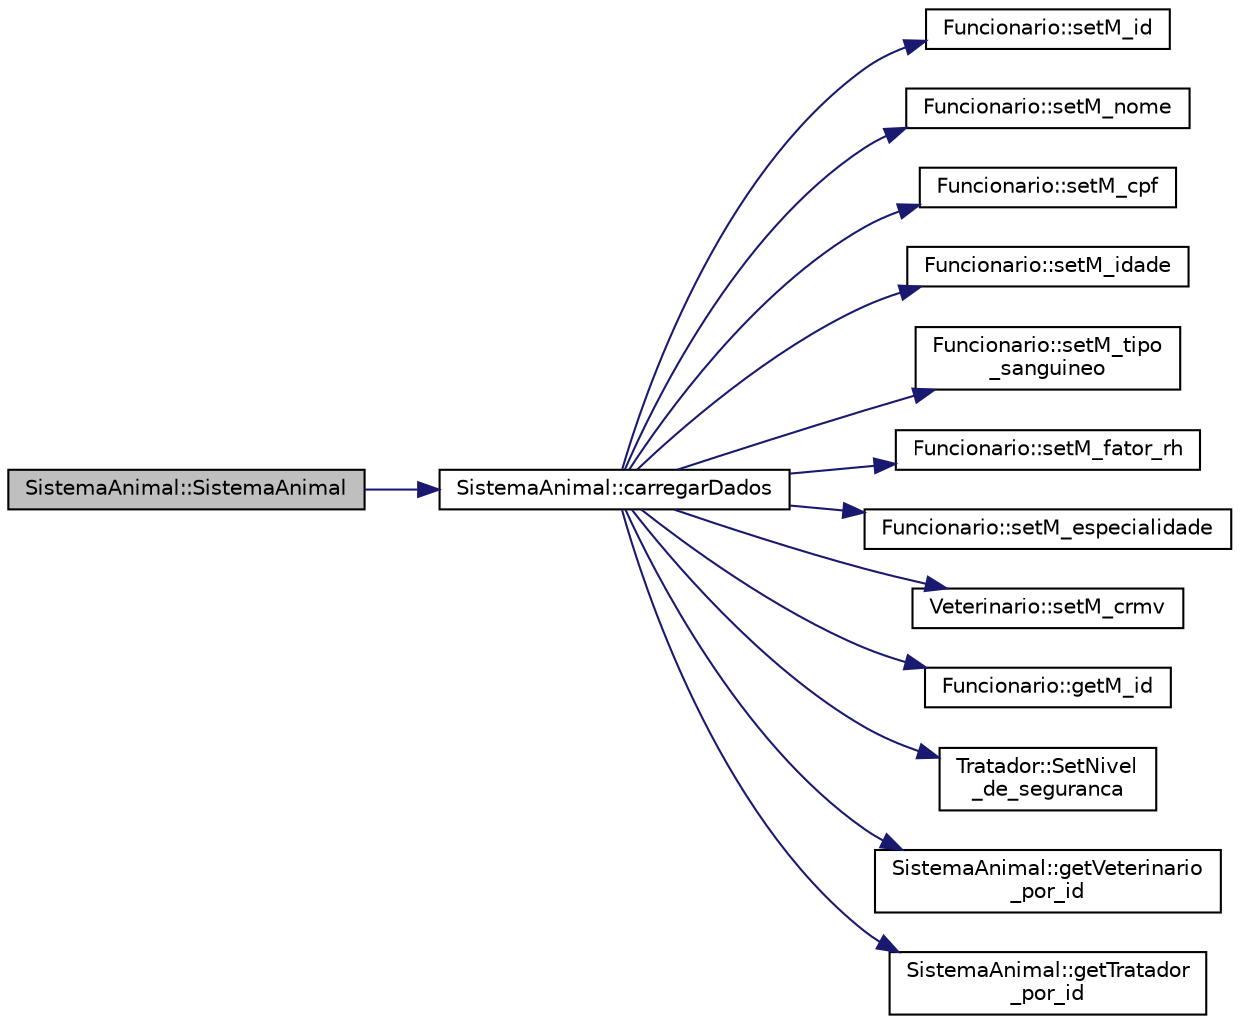 digraph "SistemaAnimal::SistemaAnimal"
{
  edge [fontname="Helvetica",fontsize="10",labelfontname="Helvetica",labelfontsize="10"];
  node [fontname="Helvetica",fontsize="10",shape=record];
  rankdir="LR";
  Node0 [label="SistemaAnimal::SistemaAnimal",height=0.2,width=0.4,color="black", fillcolor="grey75", style="filled", fontcolor="black"];
  Node0 -> Node1 [color="midnightblue",fontsize="10",style="solid",fontname="Helvetica"];
  Node1 [label="SistemaAnimal::carregarDados",height=0.2,width=0.4,color="black", fillcolor="white", style="filled",URL="$class_sistema_animal.html#a755275f6b95a878f41db3a8dee4c3192"];
  Node1 -> Node2 [color="midnightblue",fontsize="10",style="solid",fontname="Helvetica"];
  Node2 [label="Funcionario::setM_id",height=0.2,width=0.4,color="black", fillcolor="white", style="filled",URL="$class_funcionario.html#a9918c88dd2985cb8643f28407e5f0236"];
  Node1 -> Node3 [color="midnightblue",fontsize="10",style="solid",fontname="Helvetica"];
  Node3 [label="Funcionario::setM_nome",height=0.2,width=0.4,color="black", fillcolor="white", style="filled",URL="$class_funcionario.html#a85a4128d2eae877de922cd3259054e43"];
  Node1 -> Node4 [color="midnightblue",fontsize="10",style="solid",fontname="Helvetica"];
  Node4 [label="Funcionario::setM_cpf",height=0.2,width=0.4,color="black", fillcolor="white", style="filled",URL="$class_funcionario.html#a34df8d7817934b39bf55862532f222f6"];
  Node1 -> Node5 [color="midnightblue",fontsize="10",style="solid",fontname="Helvetica"];
  Node5 [label="Funcionario::setM_idade",height=0.2,width=0.4,color="black", fillcolor="white", style="filled",URL="$class_funcionario.html#a94d479f6870613825b0d6fb1b914bac0"];
  Node1 -> Node6 [color="midnightblue",fontsize="10",style="solid",fontname="Helvetica"];
  Node6 [label="Funcionario::setM_tipo\l_sanguineo",height=0.2,width=0.4,color="black", fillcolor="white", style="filled",URL="$class_funcionario.html#aaa528174dd7a3e3d3d7dfd5a20455a34"];
  Node1 -> Node7 [color="midnightblue",fontsize="10",style="solid",fontname="Helvetica"];
  Node7 [label="Funcionario::setM_fator_rh",height=0.2,width=0.4,color="black", fillcolor="white", style="filled",URL="$class_funcionario.html#a96f023d8dbc4b2ee7ead46a1cb91e9a2"];
  Node1 -> Node8 [color="midnightblue",fontsize="10",style="solid",fontname="Helvetica"];
  Node8 [label="Funcionario::setM_especialidade",height=0.2,width=0.4,color="black", fillcolor="white", style="filled",URL="$class_funcionario.html#a19534737bd7bf7f4b308bffebdfaa9cd"];
  Node1 -> Node9 [color="midnightblue",fontsize="10",style="solid",fontname="Helvetica"];
  Node9 [label="Veterinario::setM_crmv",height=0.2,width=0.4,color="black", fillcolor="white", style="filled",URL="$class_veterinario.html#acf26003c9aea0fdc3fe5e1d52ff4772f"];
  Node1 -> Node10 [color="midnightblue",fontsize="10",style="solid",fontname="Helvetica"];
  Node10 [label="Funcionario::getM_id",height=0.2,width=0.4,color="black", fillcolor="white", style="filled",URL="$class_funcionario.html#a28862fda8ac97bae17caa6c6d8659ca8"];
  Node1 -> Node11 [color="midnightblue",fontsize="10",style="solid",fontname="Helvetica"];
  Node11 [label="Tratador::SetNivel\l_de_seguranca",height=0.2,width=0.4,color="black", fillcolor="white", style="filled",URL="$class_tratador.html#ad6335d5e5a07ee418ec32b7624f2de06"];
  Node1 -> Node12 [color="midnightblue",fontsize="10",style="solid",fontname="Helvetica"];
  Node12 [label="SistemaAnimal::getVeterinario\l_por_id",height=0.2,width=0.4,color="black", fillcolor="white", style="filled",URL="$class_sistema_animal.html#a557958f44f387d78fb3ba0ed9ac99edc"];
  Node1 -> Node13 [color="midnightblue",fontsize="10",style="solid",fontname="Helvetica"];
  Node13 [label="SistemaAnimal::getTratador\l_por_id",height=0.2,width=0.4,color="black", fillcolor="white", style="filled",URL="$class_sistema_animal.html#a377a210a34743c9ff1f67749f032a437"];
}
